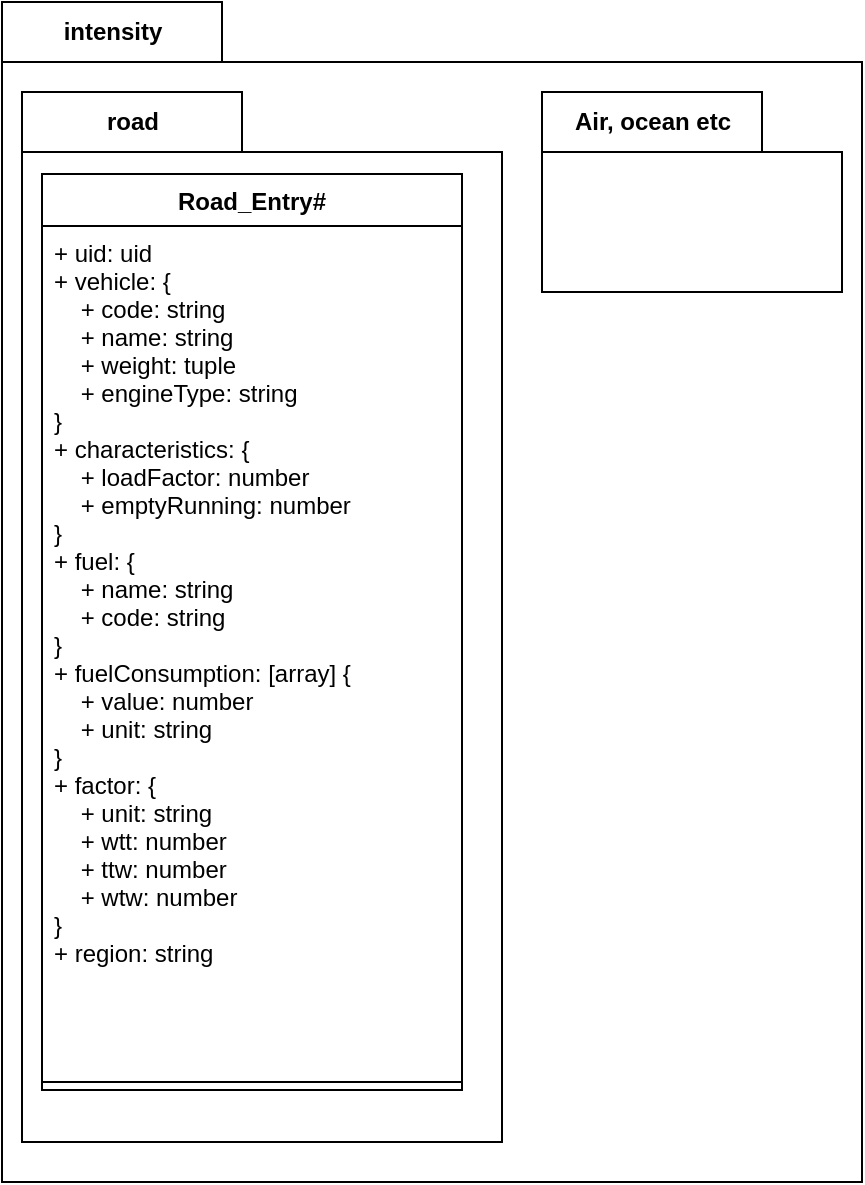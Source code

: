 <mxfile version="22.1.2" type="device">
  <diagram id="C5RBs43oDa-KdzZeNtuy" name="Page-1">
    <mxGraphModel dx="1562" dy="810" grid="1" gridSize="10" guides="1" tooltips="1" connect="1" arrows="1" fold="1" page="1" pageScale="1" pageWidth="827" pageHeight="1169" math="0" shadow="0">
      <root>
        <mxCell id="WIyWlLk6GJQsqaUBKTNV-0" />
        <mxCell id="WIyWlLk6GJQsqaUBKTNV-1" parent="WIyWlLk6GJQsqaUBKTNV-0" />
        <mxCell id="uOMRUYrI1pACzMCdl_Fx-10" value="intensity&lt;br&gt;" style="shape=folder;fontStyle=1;tabWidth=110;tabHeight=30;tabPosition=left;html=1;boundedLbl=1;labelInHeader=1;container=1;collapsible=0;recursiveResize=0;" parent="WIyWlLk6GJQsqaUBKTNV-1" vertex="1">
          <mxGeometry x="40" y="40" width="430" height="590" as="geometry" />
        </mxCell>
        <mxCell id="uOMRUYrI1pACzMCdl_Fx-4" value="road" style="shape=folder;fontStyle=1;tabWidth=110;tabHeight=30;tabPosition=left;html=1;boundedLbl=1;labelInHeader=1;container=1;collapsible=0;recursiveResize=0;" parent="uOMRUYrI1pACzMCdl_Fx-10" vertex="1">
          <mxGeometry x="10" y="45" width="240" height="525" as="geometry" />
        </mxCell>
        <mxCell id="uOMRUYrI1pACzMCdl_Fx-6" value="Road_Entry#" style="swimlane;fontStyle=1;align=center;verticalAlign=top;childLayout=stackLayout;horizontal=1;startSize=26;horizontalStack=0;resizeParent=1;resizeParentMax=0;resizeLast=0;collapsible=1;marginBottom=0;" parent="uOMRUYrI1pACzMCdl_Fx-4" vertex="1">
          <mxGeometry x="10" y="41" width="210" height="458" as="geometry" />
        </mxCell>
        <mxCell id="uOMRUYrI1pACzMCdl_Fx-7" value="+ uid: uid&#xa;+ vehicle: {&#xa;    + code: string&#xa;    + name: string&#xa;    + weight: tuple&#xa;    + engineType: string&#xa;}&#xa;+ characteristics: {&#xa;    + loadFactor: number&#xa;    + emptyRunning: number&#xa;}&#xa;+ fuel: {&#xa;    + name: string&#xa;    + code: string&#xa;}&#xa;+ fuelConsumption: [array] {&#xa;    + value: number&#xa;    + unit: string&#xa;}&#xa;+ factor: {    &#xa;    + unit: string&#xa;    + wtt: number&#xa;    + ttw: number&#xa;    + wtw: number&#xa;}&#xa;+ region: string" style="text;strokeColor=none;fillColor=none;align=left;verticalAlign=top;spacingLeft=4;spacingRight=4;overflow=hidden;rotatable=0;points=[[0,0.5],[1,0.5]];portConstraint=eastwest;" parent="uOMRUYrI1pACzMCdl_Fx-6" vertex="1">
          <mxGeometry y="26" width="210" height="424" as="geometry" />
        </mxCell>
        <mxCell id="uOMRUYrI1pACzMCdl_Fx-8" value="" style="line;strokeWidth=1;fillColor=none;align=left;verticalAlign=middle;spacingTop=-1;spacingLeft=3;spacingRight=3;rotatable=0;labelPosition=right;points=[];portConstraint=eastwest;strokeColor=inherit;" parent="uOMRUYrI1pACzMCdl_Fx-6" vertex="1">
          <mxGeometry y="450" width="210" height="8" as="geometry" />
        </mxCell>
        <mxCell id="uOMRUYrI1pACzMCdl_Fx-30" value="Air, ocean etc" style="shape=folder;fontStyle=1;tabWidth=110;tabHeight=30;tabPosition=left;html=1;boundedLbl=1;labelInHeader=1;container=1;collapsible=0;recursiveResize=0;" parent="uOMRUYrI1pACzMCdl_Fx-10" vertex="1">
          <mxGeometry x="270" y="45" width="150" height="100" as="geometry" />
        </mxCell>
      </root>
    </mxGraphModel>
  </diagram>
</mxfile>
